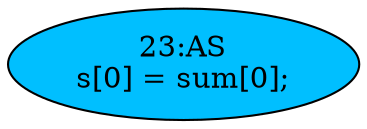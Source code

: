 strict digraph "" {
	node [label="\N"];
	"23:AS"	[ast="<pyverilog.vparser.ast.Assign object at 0x7f6d5b771e90>",
		def_var="['s']",
		fillcolor=deepskyblue,
		label="23:AS
s[0] = sum[0];",
		statements="[]",
		style=filled,
		typ=Assign,
		use_var="['sum']"];
}
